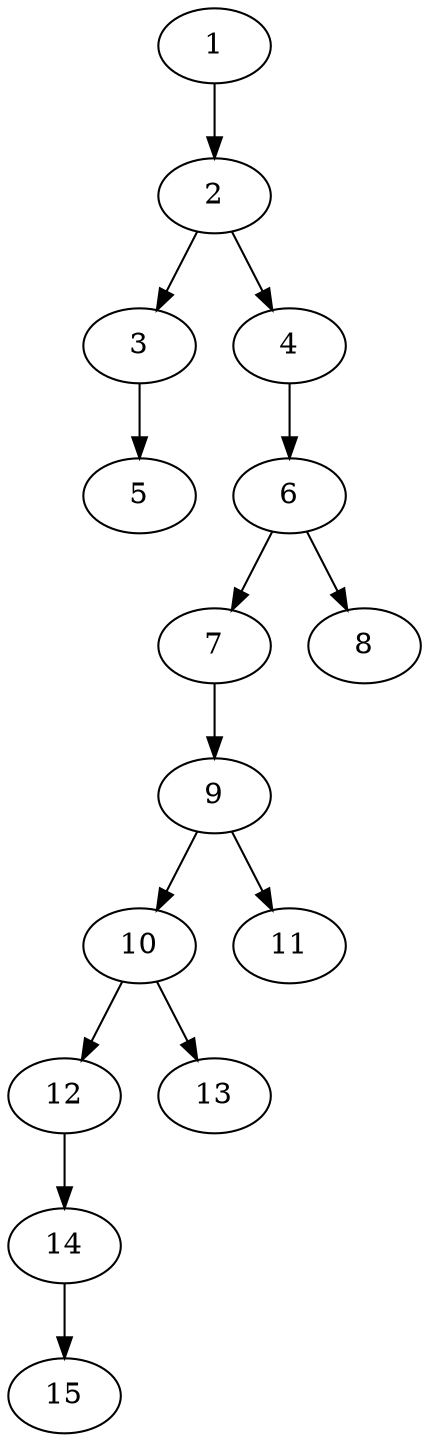 // DAG automatically generated by daggen at Thu Oct  3 13:59:27 2019
// ./daggen --dot -n 15 --ccr 0.4 --fat 0.3 --regular 0.7 --density 0.5 --mindata 5242880 --maxdata 52428800 
digraph G {
  1 [size="73955840", alpha="0.11", expect_size="29582336"] 
  1 -> 2 [size ="29582336"]
  2 [size="30981120", alpha="0.02", expect_size="12392448"] 
  2 -> 3 [size ="12392448"]
  2 -> 4 [size ="12392448"]
  3 [size="111257600", alpha="0.09", expect_size="44503040"] 
  3 -> 5 [size ="44503040"]
  4 [size="62448640", alpha="0.18", expect_size="24979456"] 
  4 -> 6 [size ="24979456"]
  5 [size="47303680", alpha="0.17", expect_size="18921472"] 
  6 [size="21150720", alpha="0.10", expect_size="8460288"] 
  6 -> 7 [size ="8460288"]
  6 -> 8 [size ="8460288"]
  7 [size="115059200", alpha="0.09", expect_size="46023680"] 
  7 -> 9 [size ="46023680"]
  8 [size="30830080", alpha="0.06", expect_size="12332032"] 
  9 [size="27412480", alpha="0.11", expect_size="10964992"] 
  9 -> 10 [size ="10964992"]
  9 -> 11 [size ="10964992"]
  10 [size="118115840", alpha="0.01", expect_size="47246336"] 
  10 -> 12 [size ="47246336"]
  10 -> 13 [size ="47246336"]
  11 [size="88307200", alpha="0.04", expect_size="35322880"] 
  12 [size="33656320", alpha="0.19", expect_size="13462528"] 
  12 -> 14 [size ="13462528"]
  13 [size="43717120", alpha="0.02", expect_size="17486848"] 
  14 [size="96040960", alpha="0.00", expect_size="38416384"] 
  14 -> 15 [size ="38416384"]
  15 [size="83599360", alpha="0.10", expect_size="33439744"] 
}
